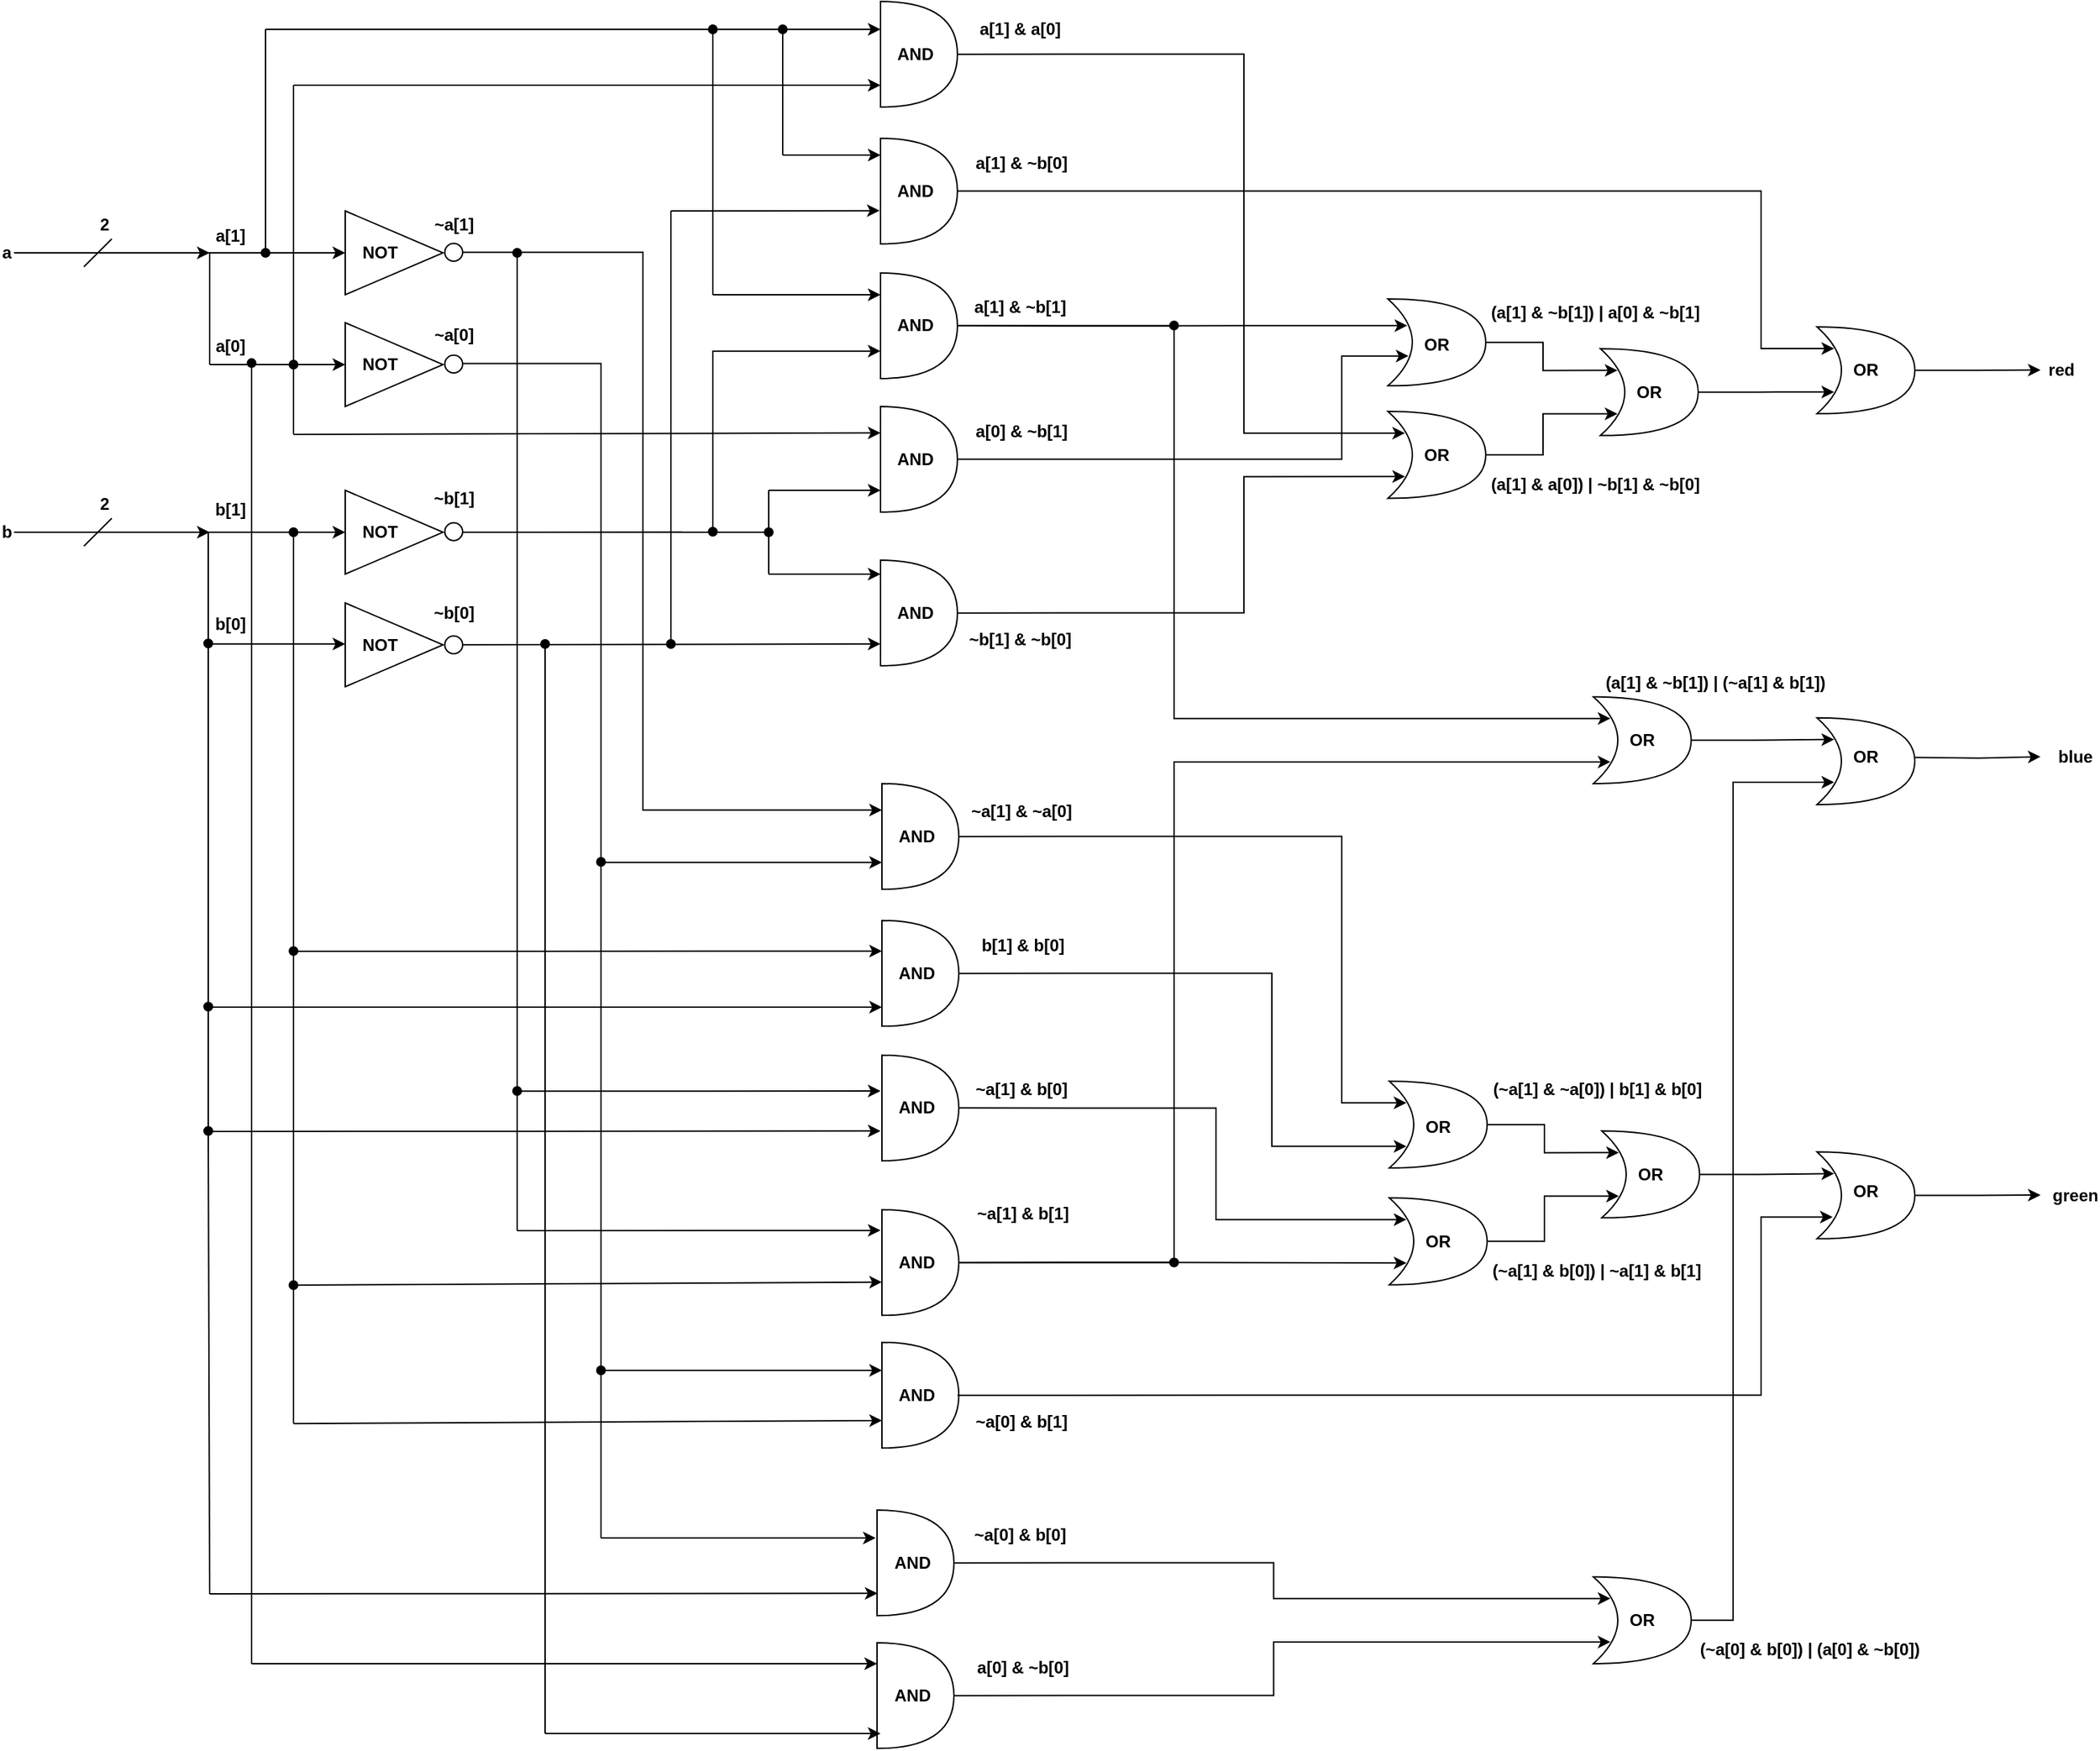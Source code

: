 <mxfile version="26.0.9">
  <diagram id="7kYA1P_cA_H83jZf2Vmk" name="Page-1">
    <mxGraphModel dx="2625" dy="1553" grid="1" gridSize="10" guides="1" tooltips="1" connect="1" arrows="1" fold="1" page="1" pageScale="1" pageWidth="1600" pageHeight="1300" math="0" shadow="0">
      <root>
        <mxCell id="0" />
        <mxCell id="1" parent="0" />
        <mxCell id="swAFyOteLmv79kuXvs0G-2" value="" style="endArrow=classic;html=1;rounded=0;" edge="1" parent="1">
          <mxGeometry width="50" height="50" relative="1" as="geometry">
            <mxPoint x="20" y="200" as="sourcePoint" />
            <mxPoint x="160" y="200" as="targetPoint" />
          </mxGeometry>
        </mxCell>
        <mxCell id="swAFyOteLmv79kuXvs0G-3" value="" style="endArrow=none;html=1;rounded=0;" edge="1" parent="1">
          <mxGeometry width="50" height="50" relative="1" as="geometry">
            <mxPoint x="70" y="210" as="sourcePoint" />
            <mxPoint x="90" y="190" as="targetPoint" />
          </mxGeometry>
        </mxCell>
        <mxCell id="swAFyOteLmv79kuXvs0G-4" value="" style="endArrow=classic;html=1;rounded=0;" edge="1" parent="1">
          <mxGeometry width="50" height="50" relative="1" as="geometry">
            <mxPoint x="20" y="400" as="sourcePoint" />
            <mxPoint x="160" y="400" as="targetPoint" />
          </mxGeometry>
        </mxCell>
        <mxCell id="swAFyOteLmv79kuXvs0G-5" value="" style="endArrow=none;html=1;rounded=0;" edge="1" parent="1">
          <mxGeometry width="50" height="50" relative="1" as="geometry">
            <mxPoint x="70" y="410" as="sourcePoint" />
            <mxPoint x="90" y="390" as="targetPoint" />
          </mxGeometry>
        </mxCell>
        <mxCell id="swAFyOteLmv79kuXvs0G-8" value="a" style="text;strokeColor=none;align=center;fillColor=none;html=1;verticalAlign=middle;whiteSpace=wrap;rounded=0;fontStyle=1" vertex="1" parent="1">
          <mxGeometry x="10" y="190" width="10" height="20" as="geometry" />
        </mxCell>
        <mxCell id="swAFyOteLmv79kuXvs0G-11" value="b" style="text;strokeColor=none;align=center;fillColor=none;html=1;verticalAlign=middle;whiteSpace=wrap;rounded=0;fontStyle=1" vertex="1" parent="1">
          <mxGeometry x="10" y="390" width="10" height="20" as="geometry" />
        </mxCell>
        <mxCell id="swAFyOteLmv79kuXvs0G-12" value="2" style="text;strokeColor=none;align=center;fillColor=none;html=1;verticalAlign=middle;whiteSpace=wrap;rounded=0;fontStyle=1" vertex="1" parent="1">
          <mxGeometry x="80" y="170" width="10" height="20" as="geometry" />
        </mxCell>
        <mxCell id="swAFyOteLmv79kuXvs0G-13" value="2" style="text;strokeColor=none;align=center;fillColor=none;html=1;verticalAlign=middle;whiteSpace=wrap;rounded=0;fontStyle=1" vertex="1" parent="1">
          <mxGeometry x="80" y="370" width="10" height="20" as="geometry" />
        </mxCell>
        <mxCell id="swAFyOteLmv79kuXvs0G-14" value="" style="endArrow=classic;html=1;rounded=0;entryX=0;entryY=0.5;entryDx=0;entryDy=0;" edge="1" parent="1" target="swAFyOteLmv79kuXvs0G-18">
          <mxGeometry width="50" height="50" relative="1" as="geometry">
            <mxPoint x="150" y="200" as="sourcePoint" />
            <mxPoint x="220" y="199.62" as="targetPoint" />
            <Array as="points">
              <mxPoint x="160" y="200" />
            </Array>
          </mxGeometry>
        </mxCell>
        <mxCell id="swAFyOteLmv79kuXvs0G-16" value="" style="endArrow=classic;html=1;rounded=0;entryX=0;entryY=0.5;entryDx=0;entryDy=0;" edge="1" parent="1" target="swAFyOteLmv79kuXvs0G-41">
          <mxGeometry width="50" height="50" relative="1" as="geometry">
            <mxPoint x="160" y="280" as="sourcePoint" />
            <mxPoint x="330" y="280" as="targetPoint" />
          </mxGeometry>
        </mxCell>
        <mxCell id="swAFyOteLmv79kuXvs0G-17" value="" style="endArrow=none;html=1;rounded=0;" edge="1" parent="1">
          <mxGeometry width="50" height="50" relative="1" as="geometry">
            <mxPoint x="160" y="280" as="sourcePoint" />
            <mxPoint x="160" y="200" as="targetPoint" />
          </mxGeometry>
        </mxCell>
        <mxCell id="swAFyOteLmv79kuXvs0G-18" value="" style="triangle;whiteSpace=wrap;html=1;" vertex="1" parent="1">
          <mxGeometry x="257" y="170" width="70" height="60" as="geometry" />
        </mxCell>
        <mxCell id="swAFyOteLmv79kuXvs0G-19" value="" style="ellipse;whiteSpace=wrap;html=1;aspect=fixed;" vertex="1" parent="1">
          <mxGeometry x="328.245" y="193.26" width="12.75" height="12.75" as="geometry" />
        </mxCell>
        <mxCell id="swAFyOteLmv79kuXvs0G-22" value="" style="endArrow=classic;html=1;rounded=0;entryX=0;entryY=0.5;entryDx=0;entryDy=0;" edge="1" parent="1" target="swAFyOteLmv79kuXvs0G-43">
          <mxGeometry width="50" height="50" relative="1" as="geometry">
            <mxPoint x="150" y="400" as="sourcePoint" />
            <mxPoint x="329.995" y="400" as="targetPoint" />
          </mxGeometry>
        </mxCell>
        <mxCell id="swAFyOteLmv79kuXvs0G-23" value="" style="endArrow=classic;html=1;rounded=0;entryX=0;entryY=0.5;entryDx=0;entryDy=0;" edge="1" parent="1" target="swAFyOteLmv79kuXvs0G-45">
          <mxGeometry width="50" height="50" relative="1" as="geometry">
            <mxPoint x="160" y="479.94" as="sourcePoint" />
            <mxPoint x="257" y="481.31" as="targetPoint" />
            <Array as="points">
              <mxPoint x="257" y="480" />
            </Array>
          </mxGeometry>
        </mxCell>
        <mxCell id="swAFyOteLmv79kuXvs0G-24" value="" style="endArrow=none;html=1;rounded=0;" edge="1" parent="1">
          <mxGeometry width="50" height="50" relative="1" as="geometry">
            <mxPoint x="159" y="480" as="sourcePoint" />
            <mxPoint x="159" y="400" as="targetPoint" />
          </mxGeometry>
        </mxCell>
        <mxCell id="swAFyOteLmv79kuXvs0G-30" value="a[1]" style="text;strokeColor=none;align=center;fillColor=none;html=1;verticalAlign=middle;whiteSpace=wrap;rounded=0;fontStyle=1" vertex="1" parent="1">
          <mxGeometry x="170" y="178" width="10" height="20" as="geometry" />
        </mxCell>
        <mxCell id="swAFyOteLmv79kuXvs0G-31" value="a[0]" style="text;strokeColor=none;align=center;fillColor=none;html=1;verticalAlign=middle;whiteSpace=wrap;rounded=0;fontStyle=1" vertex="1" parent="1">
          <mxGeometry x="170" y="256.63" width="10" height="20" as="geometry" />
        </mxCell>
        <mxCell id="swAFyOteLmv79kuXvs0G-33" value="b[1]" style="text;strokeColor=none;align=center;fillColor=none;html=1;verticalAlign=middle;whiteSpace=wrap;rounded=0;fontStyle=1" vertex="1" parent="1">
          <mxGeometry x="170" y="373.63" width="10" height="20" as="geometry" />
        </mxCell>
        <mxCell id="swAFyOteLmv79kuXvs0G-34" value="b[0]" style="text;strokeColor=none;align=center;fillColor=none;html=1;verticalAlign=middle;whiteSpace=wrap;rounded=0;fontStyle=1" vertex="1" parent="1">
          <mxGeometry x="170" y="455.63" width="10" height="20" as="geometry" />
        </mxCell>
        <mxCell id="swAFyOteLmv79kuXvs0G-35" value="NOT" style="text;strokeColor=none;align=center;fillColor=none;html=1;verticalAlign=middle;whiteSpace=wrap;rounded=0;fontStyle=1" vertex="1" parent="1">
          <mxGeometry x="277" y="190" width="10" height="20" as="geometry" />
        </mxCell>
        <mxCell id="swAFyOteLmv79kuXvs0G-41" value="" style="triangle;whiteSpace=wrap;html=1;" vertex="1" parent="1">
          <mxGeometry x="257" y="250" width="70" height="60" as="geometry" />
        </mxCell>
        <mxCell id="swAFyOteLmv79kuXvs0G-42" value="NOT" style="text;strokeColor=none;align=center;fillColor=none;html=1;verticalAlign=middle;whiteSpace=wrap;rounded=0;fontStyle=1" vertex="1" parent="1">
          <mxGeometry x="277" y="270" width="10" height="20" as="geometry" />
        </mxCell>
        <mxCell id="swAFyOteLmv79kuXvs0G-43" value="" style="triangle;whiteSpace=wrap;html=1;" vertex="1" parent="1">
          <mxGeometry x="257" y="370" width="70" height="60" as="geometry" />
        </mxCell>
        <mxCell id="swAFyOteLmv79kuXvs0G-44" value="NOT" style="text;strokeColor=none;align=center;fillColor=none;html=1;verticalAlign=middle;whiteSpace=wrap;rounded=0;fontStyle=1" vertex="1" parent="1">
          <mxGeometry x="277" y="390" width="10" height="20" as="geometry" />
        </mxCell>
        <mxCell id="swAFyOteLmv79kuXvs0G-45" value="" style="triangle;whiteSpace=wrap;html=1;" vertex="1" parent="1">
          <mxGeometry x="257" y="450.63" width="70" height="60" as="geometry" />
        </mxCell>
        <mxCell id="swAFyOteLmv79kuXvs0G-46" value="NOT" style="text;strokeColor=none;align=center;fillColor=none;html=1;verticalAlign=middle;whiteSpace=wrap;rounded=0;fontStyle=1" vertex="1" parent="1">
          <mxGeometry x="277" y="470.63" width="10" height="20" as="geometry" />
        </mxCell>
        <mxCell id="swAFyOteLmv79kuXvs0G-50" value="" style="ellipse;whiteSpace=wrap;html=1;aspect=fixed;" vertex="1" parent="1">
          <mxGeometry x="328.245" y="273.26" width="12.75" height="12.75" as="geometry" />
        </mxCell>
        <mxCell id="swAFyOteLmv79kuXvs0G-52" value="" style="ellipse;whiteSpace=wrap;html=1;aspect=fixed;" vertex="1" parent="1">
          <mxGeometry x="328.245" y="393.26" width="12.75" height="12.75" as="geometry" />
        </mxCell>
        <mxCell id="swAFyOteLmv79kuXvs0G-53" value="" style="ellipse;whiteSpace=wrap;html=1;aspect=fixed;" vertex="1" parent="1">
          <mxGeometry x="328.245" y="474.26" width="12.75" height="12.75" as="geometry" />
        </mxCell>
        <mxCell id="swAFyOteLmv79kuXvs0G-67" value="~a[0]" style="text;strokeColor=none;align=center;fillColor=none;html=1;verticalAlign=middle;whiteSpace=wrap;rounded=0;fontStyle=1" vertex="1" parent="1">
          <mxGeometry x="304.62" y="248.63" width="60" height="20" as="geometry" />
        </mxCell>
        <mxCell id="swAFyOteLmv79kuXvs0G-61" value="~a[1]" style="text;strokeColor=none;align=center;fillColor=none;html=1;verticalAlign=middle;whiteSpace=wrap;rounded=0;fontStyle=1" vertex="1" parent="1">
          <mxGeometry x="304.62" y="170" width="60" height="20" as="geometry" />
        </mxCell>
        <mxCell id="swAFyOteLmv79kuXvs0G-69" value="~b[1]" style="text;strokeColor=none;align=center;fillColor=none;html=1;verticalAlign=middle;whiteSpace=wrap;rounded=0;fontStyle=1" vertex="1" parent="1">
          <mxGeometry x="304.62" y="365.63" width="60" height="20" as="geometry" />
        </mxCell>
        <mxCell id="swAFyOteLmv79kuXvs0G-70" value="~b[0]" style="text;strokeColor=none;align=center;fillColor=none;html=1;verticalAlign=middle;whiteSpace=wrap;rounded=0;fontStyle=1" vertex="1" parent="1">
          <mxGeometry x="304.62" y="447.63" width="60" height="20" as="geometry" />
        </mxCell>
        <mxCell id="swAFyOteLmv79kuXvs0G-72" value="" style="endArrow=none;html=1;rounded=0;labelBorderColor=none;curved=0;startArrow=oval;startFill=1;" edge="1" parent="1">
          <mxGeometry width="50" height="50" relative="1" as="geometry">
            <mxPoint x="200" y="200" as="sourcePoint" />
            <mxPoint x="200" y="40" as="targetPoint" />
          </mxGeometry>
        </mxCell>
        <mxCell id="swAFyOteLmv79kuXvs0G-74" value="" style="endArrow=none;html=1;rounded=0;startArrow=oval;startFill=1;" edge="1" parent="1">
          <mxGeometry width="50" height="50" relative="1" as="geometry">
            <mxPoint x="220" y="280" as="sourcePoint" />
            <mxPoint x="220" y="80" as="targetPoint" />
          </mxGeometry>
        </mxCell>
        <mxCell id="swAFyOteLmv79kuXvs0G-75" value="" style="endArrow=classic;html=1;rounded=0;" edge="1" parent="1">
          <mxGeometry width="50" height="50" relative="1" as="geometry">
            <mxPoint x="200" y="40" as="sourcePoint" />
            <mxPoint x="640" y="40" as="targetPoint" />
          </mxGeometry>
        </mxCell>
        <mxCell id="swAFyOteLmv79kuXvs0G-76" value="" style="endArrow=classic;html=1;rounded=0;" edge="1" parent="1">
          <mxGeometry width="50" height="50" relative="1" as="geometry">
            <mxPoint x="220" y="80" as="sourcePoint" />
            <mxPoint x="640" y="80" as="targetPoint" />
          </mxGeometry>
        </mxCell>
        <mxCell id="swAFyOteLmv79kuXvs0G-81" value="" style="shape=or;whiteSpace=wrap;html=1;" vertex="1" parent="1">
          <mxGeometry x="640" y="420" width="55" height="75.63" as="geometry" />
        </mxCell>
        <mxCell id="swAFyOteLmv79kuXvs0G-82" value="AND" style="text;strokeColor=none;align=center;fillColor=none;html=1;verticalAlign=middle;whiteSpace=wrap;rounded=0;fontStyle=1" vertex="1" parent="1">
          <mxGeometry x="660" y="447.82" width="10" height="20" as="geometry" />
        </mxCell>
        <mxCell id="swAFyOteLmv79kuXvs0G-93" value="" style="shape=or;whiteSpace=wrap;html=1;" vertex="1" parent="1">
          <mxGeometry x="640" y="20" width="55" height="75.63" as="geometry" />
        </mxCell>
        <mxCell id="swAFyOteLmv79kuXvs0G-94" value="AND" style="text;strokeColor=none;align=center;fillColor=none;html=1;verticalAlign=middle;whiteSpace=wrap;rounded=0;fontStyle=1" vertex="1" parent="1">
          <mxGeometry x="660" y="47.82" width="10" height="20" as="geometry" />
        </mxCell>
        <mxCell id="swAFyOteLmv79kuXvs0G-109" value="" style="shape=or;whiteSpace=wrap;html=1;" vertex="1" parent="1">
          <mxGeometry x="640" y="118" width="55" height="75.63" as="geometry" />
        </mxCell>
        <mxCell id="swAFyOteLmv79kuXvs0G-110" value="AND" style="text;strokeColor=none;align=center;fillColor=none;html=1;verticalAlign=middle;whiteSpace=wrap;rounded=0;fontStyle=1" vertex="1" parent="1">
          <mxGeometry x="660" y="145.82" width="10" height="20" as="geometry" />
        </mxCell>
        <mxCell id="swAFyOteLmv79kuXvs0G-111" value="" style="shape=or;whiteSpace=wrap;html=1;" vertex="1" parent="1">
          <mxGeometry x="640" y="214.37" width="55" height="75.63" as="geometry" />
        </mxCell>
        <mxCell id="swAFyOteLmv79kuXvs0G-112" value="AND" style="text;strokeColor=none;align=center;fillColor=none;html=1;verticalAlign=middle;whiteSpace=wrap;rounded=0;fontStyle=1" vertex="1" parent="1">
          <mxGeometry x="660" y="242.19" width="10" height="20" as="geometry" />
        </mxCell>
        <mxCell id="swAFyOteLmv79kuXvs0G-113" value="" style="shape=or;whiteSpace=wrap;html=1;" vertex="1" parent="1">
          <mxGeometry x="640" y="310" width="55" height="75.63" as="geometry" />
        </mxCell>
        <mxCell id="swAFyOteLmv79kuXvs0G-114" value="AND" style="text;strokeColor=none;align=center;fillColor=none;html=1;verticalAlign=middle;whiteSpace=wrap;rounded=0;fontStyle=1" vertex="1" parent="1">
          <mxGeometry x="660" y="337.82" width="10" height="20" as="geometry" />
        </mxCell>
        <mxCell id="swAFyOteLmv79kuXvs0G-127" value="" style="endArrow=classic;html=1;rounded=0;entryX=0;entryY=0.25;entryDx=0;entryDy=0;entryPerimeter=0;" edge="1" parent="1" target="swAFyOteLmv79kuXvs0G-113">
          <mxGeometry width="50" height="50" relative="1" as="geometry">
            <mxPoint x="220" y="330" as="sourcePoint" />
            <mxPoint x="310" y="330" as="targetPoint" />
          </mxGeometry>
        </mxCell>
        <mxCell id="swAFyOteLmv79kuXvs0G-128" value="" style="endArrow=none;html=1;rounded=0;" edge="1" parent="1">
          <mxGeometry width="50" height="50" relative="1" as="geometry">
            <mxPoint x="220" y="329.81" as="sourcePoint" />
            <mxPoint x="220" y="279.81" as="targetPoint" />
          </mxGeometry>
        </mxCell>
        <mxCell id="swAFyOteLmv79kuXvs0G-130" value="" style="endArrow=none;html=1;rounded=0;startArrow=oval;startFill=1;" edge="1" parent="1">
          <mxGeometry width="50" height="50" relative="1" as="geometry">
            <mxPoint x="520" y="40" as="sourcePoint" />
            <mxPoint x="520" y="230" as="targetPoint" />
          </mxGeometry>
        </mxCell>
        <mxCell id="swAFyOteLmv79kuXvs0G-133" value="" style="endArrow=classic;html=1;rounded=0;" edge="1" parent="1">
          <mxGeometry width="50" height="50" relative="1" as="geometry">
            <mxPoint x="520" y="230" as="sourcePoint" />
            <mxPoint x="640" y="230" as="targetPoint" />
          </mxGeometry>
        </mxCell>
        <mxCell id="swAFyOteLmv79kuXvs0G-135" value="" style="endArrow=classic;html=1;rounded=0;entryX=0;entryY=0.793;entryDx=0;entryDy=0;entryPerimeter=0;exitX=1;exitY=0.5;exitDx=0;exitDy=0;" edge="1" parent="1" source="swAFyOteLmv79kuXvs0G-53" target="swAFyOteLmv79kuXvs0G-81">
          <mxGeometry width="50" height="50" relative="1" as="geometry">
            <mxPoint x="412.75" y="480.33" as="sourcePoint" />
            <mxPoint x="630" y="480" as="targetPoint" />
          </mxGeometry>
        </mxCell>
        <mxCell id="swAFyOteLmv79kuXvs0G-136" value="" style="endArrow=none;html=1;rounded=0;" edge="1" parent="1">
          <mxGeometry width="50" height="50" relative="1" as="geometry">
            <mxPoint x="497.75" y="399.85" as="sourcePoint" />
            <mxPoint x="561" y="400" as="targetPoint" />
            <Array as="points">
              <mxPoint x="341" y="400" />
            </Array>
          </mxGeometry>
        </mxCell>
        <mxCell id="swAFyOteLmv79kuXvs0G-137" value="" style="endArrow=classic;html=1;rounded=0;" edge="1" parent="1">
          <mxGeometry width="50" height="50" relative="1" as="geometry">
            <mxPoint x="560" y="370" as="sourcePoint" />
            <mxPoint x="640" y="370" as="targetPoint" />
          </mxGeometry>
        </mxCell>
        <mxCell id="swAFyOteLmv79kuXvs0G-138" value="" style="endArrow=classic;html=1;rounded=0;" edge="1" parent="1">
          <mxGeometry width="50" height="50" relative="1" as="geometry">
            <mxPoint x="560" y="430" as="sourcePoint" />
            <mxPoint x="640" y="430" as="targetPoint" />
          </mxGeometry>
        </mxCell>
        <mxCell id="swAFyOteLmv79kuXvs0G-139" value="" style="endArrow=none;html=1;rounded=0;" edge="1" parent="1">
          <mxGeometry width="50" height="50" relative="1" as="geometry">
            <mxPoint x="560" y="400" as="sourcePoint" />
            <mxPoint x="560" y="370" as="targetPoint" />
          </mxGeometry>
        </mxCell>
        <mxCell id="swAFyOteLmv79kuXvs0G-141" value="" style="endArrow=none;html=1;rounded=0;startArrow=oval;startFill=1;" edge="1" parent="1">
          <mxGeometry width="50" height="50" relative="1" as="geometry">
            <mxPoint x="560" y="400" as="sourcePoint" />
            <mxPoint x="560" y="430" as="targetPoint" />
          </mxGeometry>
        </mxCell>
        <mxCell id="swAFyOteLmv79kuXvs0G-143" value="" style="endArrow=classic;html=1;rounded=0;" edge="1" parent="1">
          <mxGeometry width="50" height="50" relative="1" as="geometry">
            <mxPoint x="520" y="270.35" as="sourcePoint" />
            <mxPoint x="640" y="270.35" as="targetPoint" />
          </mxGeometry>
        </mxCell>
        <mxCell id="swAFyOteLmv79kuXvs0G-147" value="" style="endArrow=none;html=1;rounded=0;startArrow=oval;startFill=1;" edge="1" parent="1">
          <mxGeometry width="50" height="50" relative="1" as="geometry">
            <mxPoint x="520" y="399.63" as="sourcePoint" />
            <mxPoint x="520" y="270" as="targetPoint" />
          </mxGeometry>
        </mxCell>
        <mxCell id="swAFyOteLmv79kuXvs0G-149" value="" style="endArrow=none;html=1;rounded=0;startArrow=oval;startFill=1;" edge="1" parent="1">
          <mxGeometry width="50" height="50" relative="1" as="geometry">
            <mxPoint x="570" y="40" as="sourcePoint" />
            <mxPoint x="570" y="130" as="targetPoint" />
          </mxGeometry>
        </mxCell>
        <mxCell id="swAFyOteLmv79kuXvs0G-150" value="" style="endArrow=classic;html=1;rounded=0;" edge="1" parent="1">
          <mxGeometry width="50" height="50" relative="1" as="geometry">
            <mxPoint x="570" y="130" as="sourcePoint" />
            <mxPoint x="640" y="130" as="targetPoint" />
          </mxGeometry>
        </mxCell>
        <mxCell id="swAFyOteLmv79kuXvs0G-151" value="" style="endArrow=none;html=1;rounded=0;startArrow=oval;startFill=1;" edge="1" parent="1">
          <mxGeometry width="50" height="50" relative="1" as="geometry">
            <mxPoint x="490" y="480" as="sourcePoint" />
            <mxPoint x="490" y="170" as="targetPoint" />
          </mxGeometry>
        </mxCell>
        <mxCell id="swAFyOteLmv79kuXvs0G-152" value="" style="endArrow=classic;html=1;rounded=0;entryX=-0.012;entryY=0.685;entryDx=0;entryDy=0;entryPerimeter=0;" edge="1" parent="1" target="swAFyOteLmv79kuXvs0G-109">
          <mxGeometry width="50" height="50" relative="1" as="geometry">
            <mxPoint x="490" y="170" as="sourcePoint" />
            <mxPoint x="630" y="170" as="targetPoint" />
          </mxGeometry>
        </mxCell>
        <mxCell id="swAFyOteLmv79kuXvs0G-157" value="" style="shape=xor;whiteSpace=wrap;html=1;" vertex="1" parent="1">
          <mxGeometry x="1155" y="268.63" width="70" height="62.18" as="geometry" />
        </mxCell>
        <mxCell id="swAFyOteLmv79kuXvs0G-198" style="edgeStyle=orthogonalEdgeStyle;rounded=0;orthogonalLoop=1;jettySize=auto;html=1;exitX=1;exitY=0.5;exitDx=0;exitDy=0;exitPerimeter=0;" edge="1" parent="1" source="swAFyOteLmv79kuXvs0G-158">
          <mxGeometry relative="1" as="geometry">
            <mxPoint x="1470" y="283.895" as="targetPoint" />
          </mxGeometry>
        </mxCell>
        <mxCell id="swAFyOteLmv79kuXvs0G-158" value="" style="shape=xor;whiteSpace=wrap;html=1;" vertex="1" parent="1">
          <mxGeometry x="1310" y="253" width="70" height="62.18" as="geometry" />
        </mxCell>
        <mxCell id="swAFyOteLmv79kuXvs0G-159" value="" style="shape=xor;whiteSpace=wrap;html=1;" vertex="1" parent="1">
          <mxGeometry x="1003" y="233.0" width="70" height="62.18" as="geometry" />
        </mxCell>
        <mxCell id="swAFyOteLmv79kuXvs0G-160" value="" style="shape=xor;whiteSpace=wrap;html=1;" vertex="1" parent="1">
          <mxGeometry x="1003" y="313.54" width="70" height="62.18" as="geometry" />
        </mxCell>
        <mxCell id="swAFyOteLmv79kuXvs0G-165" value="OR" style="text;strokeColor=none;align=center;fillColor=none;html=1;verticalAlign=middle;whiteSpace=wrap;rounded=0;fontStyle=1" vertex="1" parent="1">
          <mxGeometry x="1033" y="334.63" width="10" height="20" as="geometry" />
        </mxCell>
        <mxCell id="swAFyOteLmv79kuXvs0G-168" value="OR" style="text;strokeColor=none;align=center;fillColor=none;html=1;verticalAlign=middle;whiteSpace=wrap;rounded=0;fontStyle=1" vertex="1" parent="1">
          <mxGeometry x="1033" y="256.26" width="10" height="20" as="geometry" />
        </mxCell>
        <mxCell id="swAFyOteLmv79kuXvs0G-169" value="OR" style="text;strokeColor=none;align=center;fillColor=none;html=1;verticalAlign=middle;whiteSpace=wrap;rounded=0;fontStyle=1" vertex="1" parent="1">
          <mxGeometry x="1340" y="274.09" width="10" height="20" as="geometry" />
        </mxCell>
        <mxCell id="swAFyOteLmv79kuXvs0G-170" value="OR" style="text;strokeColor=none;align=center;fillColor=none;html=1;verticalAlign=middle;whiteSpace=wrap;rounded=0;fontStyle=1" vertex="1" parent="1">
          <mxGeometry x="1185" y="289.73" width="10" height="20" as="geometry" />
        </mxCell>
        <mxCell id="swAFyOteLmv79kuXvs0G-173" style="edgeStyle=orthogonalEdgeStyle;rounded=0;orthogonalLoop=1;jettySize=auto;html=1;exitX=1;exitY=0.5;exitDx=0;exitDy=0;exitPerimeter=0;entryX=0.175;entryY=0.25;entryDx=0;entryDy=0;entryPerimeter=0;" edge="1" parent="1" source="swAFyOteLmv79kuXvs0G-93" target="swAFyOteLmv79kuXvs0G-160">
          <mxGeometry relative="1" as="geometry">
            <Array as="points">
              <mxPoint x="900" y="58" />
              <mxPoint x="900" y="329" />
            </Array>
          </mxGeometry>
        </mxCell>
        <mxCell id="swAFyOteLmv79kuXvs0G-174" style="edgeStyle=orthogonalEdgeStyle;rounded=0;orthogonalLoop=1;jettySize=auto;html=1;exitX=1;exitY=0.5;exitDx=0;exitDy=0;exitPerimeter=0;entryX=0.175;entryY=0.75;entryDx=0;entryDy=0;entryPerimeter=0;" edge="1" parent="1" source="swAFyOteLmv79kuXvs0G-81" target="swAFyOteLmv79kuXvs0G-160">
          <mxGeometry relative="1" as="geometry">
            <Array as="points">
              <mxPoint x="900" y="458" />
              <mxPoint x="900" y="360" />
            </Array>
          </mxGeometry>
        </mxCell>
        <mxCell id="swAFyOteLmv79kuXvs0G-175" value="a[1] &amp;amp; a[0]" style="text;strokeColor=none;align=center;fillColor=none;html=1;verticalAlign=middle;whiteSpace=wrap;rounded=0;fontStyle=1" vertex="1" parent="1">
          <mxGeometry x="700" y="30" width="80" height="20" as="geometry" />
        </mxCell>
        <mxCell id="swAFyOteLmv79kuXvs0G-176" value="~b[1] &amp;amp; ~b[0]" style="text;strokeColor=none;align=center;fillColor=none;html=1;verticalAlign=middle;whiteSpace=wrap;rounded=0;fontStyle=1" vertex="1" parent="1">
          <mxGeometry x="680" y="467.01" width="120" height="20" as="geometry" />
        </mxCell>
        <mxCell id="swAFyOteLmv79kuXvs0G-183" value="a[1] &amp;amp; ~b[1]" style="text;strokeColor=none;align=center;fillColor=none;html=1;verticalAlign=middle;whiteSpace=wrap;rounded=0;fontStyle=1" vertex="1" parent="1">
          <mxGeometry x="700" y="228.63" width="80" height="20" as="geometry" />
        </mxCell>
        <mxCell id="swAFyOteLmv79kuXvs0G-185" style="edgeStyle=orthogonalEdgeStyle;rounded=0;orthogonalLoop=1;jettySize=auto;html=1;exitX=1;exitY=0.5;exitDx=0;exitDy=0;exitPerimeter=0;entryX=0.198;entryY=0.307;entryDx=0;entryDy=0;entryPerimeter=0;" edge="1" parent="1" source="swAFyOteLmv79kuXvs0G-111" target="swAFyOteLmv79kuXvs0G-159">
          <mxGeometry relative="1" as="geometry" />
        </mxCell>
        <mxCell id="swAFyOteLmv79kuXvs0G-186" style="edgeStyle=orthogonalEdgeStyle;rounded=0;orthogonalLoop=1;jettySize=auto;html=1;entryX=0.211;entryY=0.657;entryDx=0;entryDy=0;entryPerimeter=0;" edge="1" parent="1" source="swAFyOteLmv79kuXvs0G-113" target="swAFyOteLmv79kuXvs0G-159">
          <mxGeometry relative="1" as="geometry">
            <Array as="points">
              <mxPoint x="970" y="348" />
              <mxPoint x="970" y="274" />
            </Array>
          </mxGeometry>
        </mxCell>
        <mxCell id="swAFyOteLmv79kuXvs0G-187" value="a[0] &amp;amp; ~b[1]" style="text;strokeColor=none;align=center;fillColor=none;html=1;verticalAlign=middle;whiteSpace=wrap;rounded=0;fontStyle=1" vertex="1" parent="1">
          <mxGeometry x="701" y="317.82" width="80" height="20" as="geometry" />
        </mxCell>
        <mxCell id="swAFyOteLmv79kuXvs0G-190" style="edgeStyle=orthogonalEdgeStyle;rounded=0;orthogonalLoop=1;jettySize=auto;html=1;exitX=1;exitY=0.5;exitDx=0;exitDy=0;exitPerimeter=0;entryX=0.175;entryY=0.25;entryDx=0;entryDy=0;entryPerimeter=0;" edge="1" parent="1" source="swAFyOteLmv79kuXvs0G-159" target="swAFyOteLmv79kuXvs0G-157">
          <mxGeometry relative="1" as="geometry" />
        </mxCell>
        <mxCell id="swAFyOteLmv79kuXvs0G-191" style="edgeStyle=orthogonalEdgeStyle;rounded=0;orthogonalLoop=1;jettySize=auto;html=1;exitX=1;exitY=0.5;exitDx=0;exitDy=0;exitPerimeter=0;entryX=0.175;entryY=0.75;entryDx=0;entryDy=0;entryPerimeter=0;" edge="1" parent="1" source="swAFyOteLmv79kuXvs0G-160" target="swAFyOteLmv79kuXvs0G-157">
          <mxGeometry relative="1" as="geometry" />
        </mxCell>
        <mxCell id="swAFyOteLmv79kuXvs0G-192" value="(a[1] &amp;amp; ~b[1]) | a[0] &amp;amp; ~b[1]" style="text;strokeColor=none;align=center;fillColor=none;html=1;verticalAlign=middle;whiteSpace=wrap;rounded=0;fontStyle=1" vertex="1" parent="1">
          <mxGeometry x="1073" y="233" width="157" height="20" as="geometry" />
        </mxCell>
        <mxCell id="swAFyOteLmv79kuXvs0G-193" value="(a[1] &amp;amp; a[0]) | ~b[1] &amp;amp; ~b[0]" style="text;strokeColor=none;align=center;fillColor=none;html=1;verticalAlign=middle;whiteSpace=wrap;rounded=0;fontStyle=1" vertex="1" parent="1">
          <mxGeometry x="1073" y="355.72" width="157" height="20" as="geometry" />
        </mxCell>
        <mxCell id="swAFyOteLmv79kuXvs0G-194" style="edgeStyle=orthogonalEdgeStyle;rounded=0;orthogonalLoop=1;jettySize=auto;html=1;exitX=1;exitY=0.5;exitDx=0;exitDy=0;exitPerimeter=0;entryX=0.175;entryY=0.75;entryDx=0;entryDy=0;entryPerimeter=0;" edge="1" parent="1" source="swAFyOteLmv79kuXvs0G-157" target="swAFyOteLmv79kuXvs0G-158">
          <mxGeometry relative="1" as="geometry" />
        </mxCell>
        <mxCell id="swAFyOteLmv79kuXvs0G-196" style="edgeStyle=orthogonalEdgeStyle;rounded=0;orthogonalLoop=1;jettySize=auto;html=1;entryX=0.175;entryY=0.25;entryDx=0;entryDy=0;entryPerimeter=0;" edge="1" parent="1" source="swAFyOteLmv79kuXvs0G-109" target="swAFyOteLmv79kuXvs0G-158">
          <mxGeometry relative="1" as="geometry">
            <Array as="points">
              <mxPoint x="1270" y="156" />
              <mxPoint x="1270" y="269" />
            </Array>
          </mxGeometry>
        </mxCell>
        <mxCell id="swAFyOteLmv79kuXvs0G-197" value="a[1] &amp;amp; ~b[0]" style="text;strokeColor=none;align=center;fillColor=none;html=1;verticalAlign=middle;whiteSpace=wrap;rounded=0;fontStyle=1" vertex="1" parent="1">
          <mxGeometry x="701" y="125.82" width="80" height="20" as="geometry" />
        </mxCell>
        <mxCell id="swAFyOteLmv79kuXvs0G-199" value="red" style="text;strokeColor=none;align=center;fillColor=none;html=1;verticalAlign=middle;whiteSpace=wrap;rounded=0;fontStyle=1" vertex="1" parent="1">
          <mxGeometry x="1480" y="274.09" width="10" height="20" as="geometry" />
        </mxCell>
        <mxCell id="swAFyOteLmv79kuXvs0G-200" value="" style="shape=or;whiteSpace=wrap;html=1;" vertex="1" parent="1">
          <mxGeometry x="641" y="980" width="55" height="75.63" as="geometry" />
        </mxCell>
        <mxCell id="swAFyOteLmv79kuXvs0G-201" value="AND" style="text;strokeColor=none;align=center;fillColor=none;html=1;verticalAlign=middle;whiteSpace=wrap;rounded=0;fontStyle=1" vertex="1" parent="1">
          <mxGeometry x="661" y="1007.82" width="10" height="20" as="geometry" />
        </mxCell>
        <mxCell id="swAFyOteLmv79kuXvs0G-202" value="" style="shape=or;whiteSpace=wrap;html=1;" vertex="1" parent="1">
          <mxGeometry x="641" y="580" width="55" height="75.63" as="geometry" />
        </mxCell>
        <mxCell id="swAFyOteLmv79kuXvs0G-203" value="AND" style="text;strokeColor=none;align=center;fillColor=none;html=1;verticalAlign=middle;whiteSpace=wrap;rounded=0;fontStyle=1" vertex="1" parent="1">
          <mxGeometry x="661" y="607.82" width="10" height="20" as="geometry" />
        </mxCell>
        <mxCell id="swAFyOteLmv79kuXvs0G-204" value="" style="shape=or;whiteSpace=wrap;html=1;" vertex="1" parent="1">
          <mxGeometry x="641" y="678" width="55" height="75.63" as="geometry" />
        </mxCell>
        <mxCell id="swAFyOteLmv79kuXvs0G-205" value="AND" style="text;strokeColor=none;align=center;fillColor=none;html=1;verticalAlign=middle;whiteSpace=wrap;rounded=0;fontStyle=1" vertex="1" parent="1">
          <mxGeometry x="661" y="705.82" width="10" height="20" as="geometry" />
        </mxCell>
        <mxCell id="swAFyOteLmv79kuXvs0G-206" value="" style="shape=or;whiteSpace=wrap;html=1;" vertex="1" parent="1">
          <mxGeometry x="641" y="774.37" width="55" height="75.63" as="geometry" />
        </mxCell>
        <mxCell id="swAFyOteLmv79kuXvs0G-207" value="AND" style="text;strokeColor=none;align=center;fillColor=none;html=1;verticalAlign=middle;whiteSpace=wrap;rounded=0;fontStyle=1" vertex="1" parent="1">
          <mxGeometry x="661" y="802.19" width="10" height="20" as="geometry" />
        </mxCell>
        <mxCell id="swAFyOteLmv79kuXvs0G-208" value="" style="shape=or;whiteSpace=wrap;html=1;" vertex="1" parent="1">
          <mxGeometry x="641" y="885" width="55" height="75.63" as="geometry" />
        </mxCell>
        <mxCell id="swAFyOteLmv79kuXvs0G-209" value="AND" style="text;strokeColor=none;align=center;fillColor=none;html=1;verticalAlign=middle;whiteSpace=wrap;rounded=0;fontStyle=1" vertex="1" parent="1">
          <mxGeometry x="661" y="912.82" width="10" height="20" as="geometry" />
        </mxCell>
        <mxCell id="swAFyOteLmv79kuXvs0G-220" value="" style="shape=xor;whiteSpace=wrap;html=1;" vertex="1" parent="1">
          <mxGeometry x="1156" y="828.63" width="70" height="62.18" as="geometry" />
        </mxCell>
        <mxCell id="swAFyOteLmv79kuXvs0G-221" style="edgeStyle=orthogonalEdgeStyle;rounded=0;orthogonalLoop=1;jettySize=auto;html=1;exitX=1;exitY=0.5;exitDx=0;exitDy=0;exitPerimeter=0;" edge="1" parent="1" source="swAFyOteLmv79kuXvs0G-222">
          <mxGeometry relative="1" as="geometry">
            <mxPoint x="1470" y="874.525" as="targetPoint" />
          </mxGeometry>
        </mxCell>
        <mxCell id="swAFyOteLmv79kuXvs0G-222" value="" style="shape=xor;whiteSpace=wrap;html=1;" vertex="1" parent="1">
          <mxGeometry x="1310" y="843.63" width="70" height="62.18" as="geometry" />
        </mxCell>
        <mxCell id="swAFyOteLmv79kuXvs0G-223" value="" style="shape=xor;whiteSpace=wrap;html=1;" vertex="1" parent="1">
          <mxGeometry x="1004" y="793" width="70" height="62.18" as="geometry" />
        </mxCell>
        <mxCell id="swAFyOteLmv79kuXvs0G-224" value="" style="shape=xor;whiteSpace=wrap;html=1;" vertex="1" parent="1">
          <mxGeometry x="1004" y="876.54" width="70" height="62.18" as="geometry" />
        </mxCell>
        <mxCell id="swAFyOteLmv79kuXvs0G-225" value="OR" style="text;strokeColor=none;align=center;fillColor=none;html=1;verticalAlign=middle;whiteSpace=wrap;rounded=0;fontStyle=1" vertex="1" parent="1">
          <mxGeometry x="1034" y="897.63" width="10" height="20" as="geometry" />
        </mxCell>
        <mxCell id="swAFyOteLmv79kuXvs0G-226" value="OR" style="text;strokeColor=none;align=center;fillColor=none;html=1;verticalAlign=middle;whiteSpace=wrap;rounded=0;fontStyle=1" vertex="1" parent="1">
          <mxGeometry x="1034" y="816.26" width="10" height="20" as="geometry" />
        </mxCell>
        <mxCell id="swAFyOteLmv79kuXvs0G-227" value="OR" style="text;strokeColor=none;align=center;fillColor=none;html=1;verticalAlign=middle;whiteSpace=wrap;rounded=0;fontStyle=1" vertex="1" parent="1">
          <mxGeometry x="1340" y="861.72" width="10" height="20" as="geometry" />
        </mxCell>
        <mxCell id="swAFyOteLmv79kuXvs0G-228" value="OR" style="text;strokeColor=none;align=center;fillColor=none;html=1;verticalAlign=middle;whiteSpace=wrap;rounded=0;fontStyle=1" vertex="1" parent="1">
          <mxGeometry x="1186" y="849.73" width="10" height="20" as="geometry" />
        </mxCell>
        <mxCell id="swAFyOteLmv79kuXvs0G-231" value="~a[1] &amp;amp; ~a[0]" style="text;strokeColor=none;align=center;fillColor=none;html=1;verticalAlign=middle;whiteSpace=wrap;rounded=0;fontStyle=1" vertex="1" parent="1">
          <mxGeometry x="701" y="590" width="80" height="20" as="geometry" />
        </mxCell>
        <mxCell id="swAFyOteLmv79kuXvs0G-232" value="~a[0] &amp;amp; b[1]" style="text;strokeColor=none;align=center;fillColor=none;html=1;verticalAlign=middle;whiteSpace=wrap;rounded=0;fontStyle=1" vertex="1" parent="1">
          <mxGeometry x="681" y="1027.01" width="120" height="20" as="geometry" />
        </mxCell>
        <mxCell id="swAFyOteLmv79kuXvs0G-233" value="~a[1] &amp;amp; b[0]" style="text;strokeColor=none;align=center;fillColor=none;html=1;verticalAlign=middle;whiteSpace=wrap;rounded=0;fontStyle=1" vertex="1" parent="1">
          <mxGeometry x="701" y="788.63" width="80" height="20" as="geometry" />
        </mxCell>
        <mxCell id="swAFyOteLmv79kuXvs0G-236" value="~a[1] &amp;amp; b[1]" style="text;strokeColor=none;align=center;fillColor=none;html=1;verticalAlign=middle;whiteSpace=wrap;rounded=0;fontStyle=1" vertex="1" parent="1">
          <mxGeometry x="702" y="877.82" width="80" height="20" as="geometry" />
        </mxCell>
        <mxCell id="swAFyOteLmv79kuXvs0G-237" style="edgeStyle=orthogonalEdgeStyle;rounded=0;orthogonalLoop=1;jettySize=auto;html=1;exitX=1;exitY=0.5;exitDx=0;exitDy=0;exitPerimeter=0;entryX=0.175;entryY=0.25;entryDx=0;entryDy=0;entryPerimeter=0;" edge="1" parent="1" source="swAFyOteLmv79kuXvs0G-223" target="swAFyOteLmv79kuXvs0G-220">
          <mxGeometry relative="1" as="geometry" />
        </mxCell>
        <mxCell id="swAFyOteLmv79kuXvs0G-238" style="edgeStyle=orthogonalEdgeStyle;rounded=0;orthogonalLoop=1;jettySize=auto;html=1;exitX=1;exitY=0.5;exitDx=0;exitDy=0;exitPerimeter=0;entryX=0.175;entryY=0.75;entryDx=0;entryDy=0;entryPerimeter=0;" edge="1" parent="1" source="swAFyOteLmv79kuXvs0G-224" target="swAFyOteLmv79kuXvs0G-220">
          <mxGeometry relative="1" as="geometry" />
        </mxCell>
        <mxCell id="swAFyOteLmv79kuXvs0G-239" value="(~a[1] &amp;amp; b[0]) | ~a[1] &amp;amp; b[1]" style="text;strokeColor=none;align=center;fillColor=none;html=1;verticalAlign=middle;whiteSpace=wrap;rounded=0;fontStyle=1" vertex="1" parent="1">
          <mxGeometry x="1074" y="918.72" width="157" height="20" as="geometry" />
        </mxCell>
        <mxCell id="swAFyOteLmv79kuXvs0G-240" value="(~a[1] &amp;amp; ~a[0]) | b[1] &amp;amp; b[0]" style="text;strokeColor=none;align=center;fillColor=none;html=1;verticalAlign=middle;whiteSpace=wrap;rounded=0;fontStyle=1" vertex="1" parent="1">
          <mxGeometry x="1050" y="788.63" width="206" height="20" as="geometry" />
        </mxCell>
        <mxCell id="swAFyOteLmv79kuXvs0G-243" value="b[1] &amp;amp; b[0]" style="text;strokeColor=none;align=center;fillColor=none;html=1;verticalAlign=middle;whiteSpace=wrap;rounded=0;fontStyle=1" vertex="1" parent="1">
          <mxGeometry x="702" y="685.82" width="80" height="20" as="geometry" />
        </mxCell>
        <mxCell id="swAFyOteLmv79kuXvs0G-245" style="edgeStyle=orthogonalEdgeStyle;rounded=0;orthogonalLoop=1;jettySize=auto;html=1;exitX=1;exitY=0.5;exitDx=0;exitDy=0;entryX=0;entryY=0.25;entryDx=0;entryDy=0;entryPerimeter=0;" edge="1" parent="1" source="swAFyOteLmv79kuXvs0G-19" target="swAFyOteLmv79kuXvs0G-202">
          <mxGeometry relative="1" as="geometry">
            <Array as="points">
              <mxPoint x="470" y="200" />
              <mxPoint x="470" y="599" />
            </Array>
          </mxGeometry>
        </mxCell>
        <mxCell id="swAFyOteLmv79kuXvs0G-246" style="edgeStyle=orthogonalEdgeStyle;rounded=0;orthogonalLoop=1;jettySize=auto;html=1;exitX=1;exitY=0.5;exitDx=0;exitDy=0;entryX=0;entryY=0.75;entryDx=0;entryDy=0;entryPerimeter=0;" edge="1" parent="1">
          <mxGeometry relative="1" as="geometry">
            <mxPoint x="340.995" y="279.295" as="sourcePoint" />
            <mxPoint x="641" y="636.382" as="targetPoint" />
            <Array as="points">
              <mxPoint x="440" y="279.66" />
              <mxPoint x="440" y="636.66" />
            </Array>
          </mxGeometry>
        </mxCell>
        <mxCell id="swAFyOteLmv79kuXvs0G-249" value="" style="endArrow=none;html=1;rounded=0;startArrow=oval;startFill=1;" edge="1" parent="1">
          <mxGeometry width="50" height="50" relative="1" as="geometry">
            <mxPoint x="220" y="400" as="sourcePoint" />
            <mxPoint x="220" y="700" as="targetPoint" />
          </mxGeometry>
        </mxCell>
        <mxCell id="swAFyOteLmv79kuXvs0G-251" value="" style="endArrow=classic;html=1;rounded=0;entryX=0;entryY=0.25;entryDx=0;entryDy=0;entryPerimeter=0;" edge="1" parent="1">
          <mxGeometry width="50" height="50" relative="1" as="geometry">
            <mxPoint x="220" y="700" as="sourcePoint" />
            <mxPoint x="641" y="699.908" as="targetPoint" />
          </mxGeometry>
        </mxCell>
        <mxCell id="swAFyOteLmv79kuXvs0G-252" value="" style="endArrow=none;html=1;rounded=0;startArrow=oval;startFill=1;" edge="1" parent="1">
          <mxGeometry width="50" height="50" relative="1" as="geometry">
            <mxPoint x="159" y="479.63" as="sourcePoint" />
            <mxPoint x="159" y="739.63" as="targetPoint" />
          </mxGeometry>
        </mxCell>
        <mxCell id="swAFyOteLmv79kuXvs0G-253" value="" style="endArrow=classic;html=1;rounded=0;entryX=0;entryY=0.25;entryDx=0;entryDy=0;entryPerimeter=0;" edge="1" parent="1">
          <mxGeometry width="50" height="50" relative="1" as="geometry">
            <mxPoint x="160" y="740" as="sourcePoint" />
            <mxPoint x="641" y="739.998" as="targetPoint" />
          </mxGeometry>
        </mxCell>
        <mxCell id="swAFyOteLmv79kuXvs0G-254" value="" style="endArrow=none;html=1;rounded=0;startArrow=oval;startFill=1;" edge="1" parent="1">
          <mxGeometry width="50" height="50" relative="1" as="geometry">
            <mxPoint x="380" y="200" as="sourcePoint" />
            <mxPoint x="380" y="800" as="targetPoint" />
          </mxGeometry>
        </mxCell>
        <mxCell id="swAFyOteLmv79kuXvs0G-255" value="" style="endArrow=none;html=1;rounded=0;startArrow=oval;startFill=1;" edge="1" parent="1">
          <mxGeometry width="50" height="50" relative="1" as="geometry">
            <mxPoint x="159" y="739.63" as="sourcePoint" />
            <mxPoint x="159" y="829.63" as="targetPoint" />
          </mxGeometry>
        </mxCell>
        <mxCell id="swAFyOteLmv79kuXvs0G-256" value="" style="endArrow=classic;html=1;rounded=0;entryX=0;entryY=0.25;entryDx=0;entryDy=0;entryPerimeter=0;" edge="1" parent="1">
          <mxGeometry width="50" height="50" relative="1" as="geometry">
            <mxPoint x="159" y="829" as="sourcePoint" />
            <mxPoint x="640" y="828.628" as="targetPoint" />
          </mxGeometry>
        </mxCell>
        <mxCell id="swAFyOteLmv79kuXvs0G-257" value="" style="endArrow=classic;html=1;rounded=0;" edge="1" parent="1">
          <mxGeometry width="50" height="50" relative="1" as="geometry">
            <mxPoint x="380" y="800.16" as="sourcePoint" />
            <mxPoint x="640" y="800" as="targetPoint" />
          </mxGeometry>
        </mxCell>
        <mxCell id="swAFyOteLmv79kuXvs0G-258" value="" style="endArrow=none;html=1;rounded=0;startArrow=oval;startFill=1;" edge="1" parent="1">
          <mxGeometry width="50" height="50" relative="1" as="geometry">
            <mxPoint x="220" y="699.82" as="sourcePoint" />
            <mxPoint x="220" y="940" as="targetPoint" />
          </mxGeometry>
        </mxCell>
        <mxCell id="swAFyOteLmv79kuXvs0G-259" value="" style="endArrow=none;html=1;rounded=0;startArrow=oval;startFill=1;" edge="1" parent="1">
          <mxGeometry width="50" height="50" relative="1" as="geometry">
            <mxPoint x="380" y="800" as="sourcePoint" />
            <mxPoint x="380" y="900" as="targetPoint" />
          </mxGeometry>
        </mxCell>
        <mxCell id="swAFyOteLmv79kuXvs0G-260" value="" style="endArrow=classic;html=1;rounded=0;" edge="1" parent="1">
          <mxGeometry width="50" height="50" relative="1" as="geometry">
            <mxPoint x="380" y="899.97" as="sourcePoint" />
            <mxPoint x="640" y="899.81" as="targetPoint" />
          </mxGeometry>
        </mxCell>
        <mxCell id="swAFyOteLmv79kuXvs0G-261" value="" style="endArrow=classic;html=1;rounded=0;" edge="1" parent="1">
          <mxGeometry width="50" height="50" relative="1" as="geometry">
            <mxPoint x="220" y="939" as="sourcePoint" />
            <mxPoint x="641" y="936.82" as="targetPoint" />
          </mxGeometry>
        </mxCell>
        <mxCell id="swAFyOteLmv79kuXvs0G-269" value="" style="endArrow=none;html=1;rounded=0;startArrow=oval;startFill=1;" edge="1" parent="1">
          <mxGeometry width="50" height="50" relative="1" as="geometry">
            <mxPoint x="440" y="636" as="sourcePoint" />
            <mxPoint x="440" y="1000" as="targetPoint" />
          </mxGeometry>
        </mxCell>
        <mxCell id="swAFyOteLmv79kuXvs0G-270" value="" style="endArrow=none;html=1;rounded=0;startArrow=oval;startFill=1;" edge="1" parent="1">
          <mxGeometry width="50" height="50" relative="1" as="geometry">
            <mxPoint x="220" y="939" as="sourcePoint" />
            <mxPoint x="220" y="1038" as="targetPoint" />
          </mxGeometry>
        </mxCell>
        <mxCell id="swAFyOteLmv79kuXvs0G-271" value="" style="endArrow=classic;html=1;rounded=0;" edge="1" parent="1">
          <mxGeometry width="50" height="50" relative="1" as="geometry">
            <mxPoint x="220" y="1038.1" as="sourcePoint" />
            <mxPoint x="641" y="1035.92" as="targetPoint" />
          </mxGeometry>
        </mxCell>
        <mxCell id="swAFyOteLmv79kuXvs0G-272" value="" style="endArrow=classic;html=1;rounded=0;" edge="1" parent="1">
          <mxGeometry width="50" height="50" relative="1" as="geometry">
            <mxPoint x="440" y="1000" as="sourcePoint" />
            <mxPoint x="641" y="1000" as="targetPoint" />
          </mxGeometry>
        </mxCell>
        <mxCell id="swAFyOteLmv79kuXvs0G-274" style="edgeStyle=orthogonalEdgeStyle;rounded=0;orthogonalLoop=1;jettySize=auto;html=1;exitX=1;exitY=0.5;exitDx=0;exitDy=0;exitPerimeter=0;entryX=0.175;entryY=0.25;entryDx=0;entryDy=0;entryPerimeter=0;" edge="1" parent="1" source="swAFyOteLmv79kuXvs0G-202" target="swAFyOteLmv79kuXvs0G-223">
          <mxGeometry relative="1" as="geometry">
            <Array as="points">
              <mxPoint x="970" y="618" />
              <mxPoint x="970" y="809" />
            </Array>
          </mxGeometry>
        </mxCell>
        <mxCell id="swAFyOteLmv79kuXvs0G-275" style="edgeStyle=orthogonalEdgeStyle;rounded=0;orthogonalLoop=1;jettySize=auto;html=1;exitX=1;exitY=0.5;exitDx=0;exitDy=0;exitPerimeter=0;entryX=0.175;entryY=0.75;entryDx=0;entryDy=0;entryPerimeter=0;" edge="1" parent="1" source="swAFyOteLmv79kuXvs0G-204" target="swAFyOteLmv79kuXvs0G-223">
          <mxGeometry relative="1" as="geometry">
            <Array as="points">
              <mxPoint x="920" y="716" />
              <mxPoint x="920" y="840" />
            </Array>
          </mxGeometry>
        </mxCell>
        <mxCell id="swAFyOteLmv79kuXvs0G-277" style="edgeStyle=orthogonalEdgeStyle;rounded=0;orthogonalLoop=1;jettySize=auto;html=1;exitX=1;exitY=0.5;exitDx=0;exitDy=0;exitPerimeter=0;entryX=0.175;entryY=0.75;entryDx=0;entryDy=0;entryPerimeter=0;" edge="1" parent="1" source="swAFyOteLmv79kuXvs0G-208" target="swAFyOteLmv79kuXvs0G-224">
          <mxGeometry relative="1" as="geometry" />
        </mxCell>
        <mxCell id="swAFyOteLmv79kuXvs0G-278" style="edgeStyle=orthogonalEdgeStyle;rounded=0;orthogonalLoop=1;jettySize=auto;html=1;exitX=1;exitY=0.5;exitDx=0;exitDy=0;exitPerimeter=0;entryX=0.175;entryY=0.25;entryDx=0;entryDy=0;entryPerimeter=0;" edge="1" parent="1" source="swAFyOteLmv79kuXvs0G-206" target="swAFyOteLmv79kuXvs0G-224">
          <mxGeometry relative="1" as="geometry">
            <Array as="points">
              <mxPoint x="880" y="812" />
              <mxPoint x="880" y="892" />
            </Array>
          </mxGeometry>
        </mxCell>
        <mxCell id="swAFyOteLmv79kuXvs0G-279" style="edgeStyle=orthogonalEdgeStyle;rounded=0;orthogonalLoop=1;jettySize=auto;html=1;exitX=1;exitY=0.5;exitDx=0;exitDy=0;exitPerimeter=0;entryX=0.175;entryY=0.25;entryDx=0;entryDy=0;entryPerimeter=0;" edge="1" parent="1" source="swAFyOteLmv79kuXvs0G-220" target="swAFyOteLmv79kuXvs0G-222">
          <mxGeometry relative="1" as="geometry" />
        </mxCell>
        <mxCell id="swAFyOteLmv79kuXvs0G-281" style="edgeStyle=orthogonalEdgeStyle;rounded=0;orthogonalLoop=1;jettySize=auto;html=1;exitX=1;exitY=0.5;exitDx=0;exitDy=0;exitPerimeter=0;entryX=0.175;entryY=0.75;entryDx=0;entryDy=0;entryPerimeter=0;" edge="1" parent="1">
          <mxGeometry relative="1" as="geometry">
            <mxPoint x="695" y="1017.815" as="sourcePoint" />
            <mxPoint x="1321.25" y="890.265" as="targetPoint" />
            <Array as="points">
              <mxPoint x="1270" y="1018" />
              <mxPoint x="1270" y="890" />
            </Array>
          </mxGeometry>
        </mxCell>
        <mxCell id="swAFyOteLmv79kuXvs0G-282" value="green" style="text;strokeColor=none;align=center;fillColor=none;html=1;verticalAlign=middle;whiteSpace=wrap;rounded=0;fontStyle=1" vertex="1" parent="1">
          <mxGeometry x="1490" y="864.72" width="10" height="20" as="geometry" />
        </mxCell>
        <mxCell id="swAFyOteLmv79kuXvs0G-284" value="" style="shape=xor;whiteSpace=wrap;html=1;" vertex="1" parent="1">
          <mxGeometry x="1150" y="517.82" width="70" height="62.18" as="geometry" />
        </mxCell>
        <mxCell id="swAFyOteLmv79kuXvs0G-285" value="OR" style="text;strokeColor=none;align=center;fillColor=none;html=1;verticalAlign=middle;whiteSpace=wrap;rounded=0;fontStyle=1" vertex="1" parent="1">
          <mxGeometry x="1180" y="538.92" width="10" height="20" as="geometry" />
        </mxCell>
        <mxCell id="swAFyOteLmv79kuXvs0G-286" style="edgeStyle=orthogonalEdgeStyle;rounded=0;orthogonalLoop=1;jettySize=auto;html=1;exitX=1;exitY=0.5;exitDx=0;exitDy=0;exitPerimeter=0;entryX=0.175;entryY=0.25;entryDx=0;entryDy=0;entryPerimeter=0;" edge="1" parent="1" source="swAFyOteLmv79kuXvs0G-111" target="swAFyOteLmv79kuXvs0G-284">
          <mxGeometry relative="1" as="geometry">
            <Array as="points">
              <mxPoint x="850" y="252" />
              <mxPoint x="850" y="533" />
            </Array>
          </mxGeometry>
        </mxCell>
        <mxCell id="swAFyOteLmv79kuXvs0G-287" value="" style="endArrow=none;html=1;rounded=0;startArrow=oval;startFill=1;" edge="1" parent="1">
          <mxGeometry width="50" height="50" relative="1" as="geometry">
            <mxPoint x="850" y="252" as="sourcePoint" />
            <mxPoint x="850" y="312" as="targetPoint" />
          </mxGeometry>
        </mxCell>
        <mxCell id="swAFyOteLmv79kuXvs0G-288" style="edgeStyle=orthogonalEdgeStyle;rounded=0;orthogonalLoop=1;jettySize=auto;html=1;exitX=1;exitY=0.5;exitDx=0;exitDy=0;exitPerimeter=0;entryX=0.175;entryY=0.75;entryDx=0;entryDy=0;entryPerimeter=0;" edge="1" parent="1" source="swAFyOteLmv79kuXvs0G-208" target="swAFyOteLmv79kuXvs0G-284">
          <mxGeometry relative="1" as="geometry">
            <Array as="points">
              <mxPoint x="850" y="923" />
              <mxPoint x="850" y="565" />
            </Array>
          </mxGeometry>
        </mxCell>
        <mxCell id="swAFyOteLmv79kuXvs0G-289" value="" style="endArrow=none;html=1;rounded=0;startArrow=oval;startFill=1;" edge="1" parent="1">
          <mxGeometry width="50" height="50" relative="1" as="geometry">
            <mxPoint x="850" y="922.72" as="sourcePoint" />
            <mxPoint x="850" y="862.72" as="targetPoint" />
          </mxGeometry>
        </mxCell>
        <mxCell id="swAFyOteLmv79kuXvs0G-290" value="" style="shape=xor;whiteSpace=wrap;html=1;" vertex="1" parent="1">
          <mxGeometry x="1310" y="532.82" width="70" height="62.18" as="geometry" />
        </mxCell>
        <mxCell id="swAFyOteLmv79kuXvs0G-291" value="OR" style="text;strokeColor=none;align=center;fillColor=none;html=1;verticalAlign=middle;whiteSpace=wrap;rounded=0;fontStyle=1" vertex="1" parent="1">
          <mxGeometry x="1340" y="550.91" width="10" height="20" as="geometry" />
        </mxCell>
        <mxCell id="swAFyOteLmv79kuXvs0G-292" style="edgeStyle=orthogonalEdgeStyle;rounded=0;orthogonalLoop=1;jettySize=auto;html=1;exitX=1;exitY=0.5;exitDx=0;exitDy=0;exitPerimeter=0;entryX=0.175;entryY=0.25;entryDx=0;entryDy=0;entryPerimeter=0;" edge="1" parent="1" source="swAFyOteLmv79kuXvs0G-284" target="swAFyOteLmv79kuXvs0G-290">
          <mxGeometry relative="1" as="geometry" />
        </mxCell>
        <mxCell id="swAFyOteLmv79kuXvs0G-293" value="(a[1] &amp;amp; ~b[1]) | (~a[1] &amp;amp; b[1])" style="text;strokeColor=none;align=center;fillColor=none;html=1;verticalAlign=middle;whiteSpace=wrap;rounded=0;fontStyle=1" vertex="1" parent="1">
          <mxGeometry x="1155" y="497.82" width="165" height="20" as="geometry" />
        </mxCell>
        <mxCell id="swAFyOteLmv79kuXvs0G-294" value="" style="shape=or;whiteSpace=wrap;html=1;" vertex="1" parent="1">
          <mxGeometry x="637.5" y="1195" width="55" height="75.63" as="geometry" />
        </mxCell>
        <mxCell id="swAFyOteLmv79kuXvs0G-295" value="AND" style="text;strokeColor=none;align=center;fillColor=none;html=1;verticalAlign=middle;whiteSpace=wrap;rounded=0;fontStyle=1" vertex="1" parent="1">
          <mxGeometry x="657.5" y="1222.82" width="10" height="20" as="geometry" />
        </mxCell>
        <mxCell id="swAFyOteLmv79kuXvs0G-296" value="" style="shape=or;whiteSpace=wrap;html=1;" vertex="1" parent="1">
          <mxGeometry x="637.5" y="1100" width="55" height="75.63" as="geometry" />
        </mxCell>
        <mxCell id="swAFyOteLmv79kuXvs0G-297" value="AND" style="text;strokeColor=none;align=center;fillColor=none;html=1;verticalAlign=middle;whiteSpace=wrap;rounded=0;fontStyle=1" vertex="1" parent="1">
          <mxGeometry x="657.5" y="1127.82" width="10" height="20" as="geometry" />
        </mxCell>
        <mxCell id="swAFyOteLmv79kuXvs0G-298" value="" style="endArrow=none;html=1;rounded=0;startArrow=oval;startFill=1;" edge="1" parent="1">
          <mxGeometry width="50" height="50" relative="1" as="geometry">
            <mxPoint x="440" y="1000" as="sourcePoint" />
            <mxPoint x="440" y="1120" as="targetPoint" />
          </mxGeometry>
        </mxCell>
        <mxCell id="swAFyOteLmv79kuXvs0G-301" value="" style="endArrow=classic;html=1;rounded=0;entryX=-0.018;entryY=0.265;entryDx=0;entryDy=0;entryPerimeter=0;" edge="1" parent="1" target="swAFyOteLmv79kuXvs0G-296">
          <mxGeometry width="50" height="50" relative="1" as="geometry">
            <mxPoint x="440" y="1120" as="sourcePoint" />
            <mxPoint x="630" y="1120" as="targetPoint" />
          </mxGeometry>
        </mxCell>
        <mxCell id="swAFyOteLmv79kuXvs0G-302" value="" style="endArrow=none;html=1;rounded=0;startArrow=oval;startFill=1;" edge="1" parent="1">
          <mxGeometry width="50" height="50" relative="1" as="geometry">
            <mxPoint x="159" y="828.63" as="sourcePoint" />
            <mxPoint x="160" y="1160" as="targetPoint" />
          </mxGeometry>
        </mxCell>
        <mxCell id="swAFyOteLmv79kuXvs0G-304" value="" style="endArrow=classic;html=1;rounded=0;entryX=0.006;entryY=0.789;entryDx=0;entryDy=0;entryPerimeter=0;" edge="1" parent="1" target="swAFyOteLmv79kuXvs0G-296">
          <mxGeometry width="50" height="50" relative="1" as="geometry">
            <mxPoint x="160" y="1160" as="sourcePoint" />
            <mxPoint x="361" y="1160" as="targetPoint" />
          </mxGeometry>
        </mxCell>
        <mxCell id="swAFyOteLmv79kuXvs0G-306" value="" style="endArrow=none;html=1;rounded=0;startArrow=oval;startFill=1;" edge="1" parent="1">
          <mxGeometry width="50" height="50" relative="1" as="geometry">
            <mxPoint x="190" y="278.92" as="sourcePoint" />
            <mxPoint x="190" y="1210" as="targetPoint" />
          </mxGeometry>
        </mxCell>
        <mxCell id="swAFyOteLmv79kuXvs0G-307" value="" style="endArrow=classic;html=1;rounded=0;entryX=0.006;entryY=0.789;entryDx=0;entryDy=0;entryPerimeter=0;" edge="1" parent="1">
          <mxGeometry width="50" height="50" relative="1" as="geometry">
            <mxPoint x="190" y="1210" as="sourcePoint" />
            <mxPoint x="637.5" y="1210" as="targetPoint" />
          </mxGeometry>
        </mxCell>
        <mxCell id="swAFyOteLmv79kuXvs0G-308" value="" style="endArrow=none;html=1;rounded=0;startArrow=oval;startFill=1;" edge="1" parent="1">
          <mxGeometry width="50" height="50" relative="1" as="geometry">
            <mxPoint x="400" y="480" as="sourcePoint" />
            <mxPoint x="400" y="1260" as="targetPoint" />
          </mxGeometry>
        </mxCell>
        <mxCell id="swAFyOteLmv79kuXvs0G-309" value="" style="endArrow=classic;html=1;rounded=0;entryX=0.006;entryY=0.789;entryDx=0;entryDy=0;entryPerimeter=0;" edge="1" parent="1">
          <mxGeometry width="50" height="50" relative="1" as="geometry">
            <mxPoint x="400" y="1260" as="sourcePoint" />
            <mxPoint x="640" y="1260" as="targetPoint" />
          </mxGeometry>
        </mxCell>
        <mxCell id="swAFyOteLmv79kuXvs0G-310" value="~a[0] &amp;amp; b[0]" style="text;strokeColor=none;align=center;fillColor=none;html=1;verticalAlign=middle;whiteSpace=wrap;rounded=0;fontStyle=1" vertex="1" parent="1">
          <mxGeometry x="680" y="1107.82" width="120" height="20" as="geometry" />
        </mxCell>
        <mxCell id="swAFyOteLmv79kuXvs0G-311" value="a[0] &amp;amp; ~b[0]" style="text;strokeColor=none;align=center;fillColor=none;html=1;verticalAlign=middle;whiteSpace=wrap;rounded=0;fontStyle=1" vertex="1" parent="1">
          <mxGeometry x="682" y="1202.82" width="120" height="20" as="geometry" />
        </mxCell>
        <mxCell id="swAFyOteLmv79kuXvs0G-312" value="" style="shape=xor;whiteSpace=wrap;html=1;" vertex="1" parent="1">
          <mxGeometry x="1150" y="1147.82" width="70" height="62.18" as="geometry" />
        </mxCell>
        <mxCell id="swAFyOteLmv79kuXvs0G-313" value="OR" style="text;strokeColor=none;align=center;fillColor=none;html=1;verticalAlign=middle;whiteSpace=wrap;rounded=0;fontStyle=1" vertex="1" parent="1">
          <mxGeometry x="1180" y="1168.92" width="10" height="20" as="geometry" />
        </mxCell>
        <mxCell id="swAFyOteLmv79kuXvs0G-314" style="edgeStyle=orthogonalEdgeStyle;rounded=0;orthogonalLoop=1;jettySize=auto;html=1;exitX=1;exitY=0.5;exitDx=0;exitDy=0;exitPerimeter=0;entryX=0.175;entryY=0.25;entryDx=0;entryDy=0;entryPerimeter=0;" edge="1" parent="1" source="swAFyOteLmv79kuXvs0G-296" target="swAFyOteLmv79kuXvs0G-312">
          <mxGeometry relative="1" as="geometry" />
        </mxCell>
        <mxCell id="swAFyOteLmv79kuXvs0G-315" style="edgeStyle=orthogonalEdgeStyle;rounded=0;orthogonalLoop=1;jettySize=auto;html=1;exitX=1;exitY=0.5;exitDx=0;exitDy=0;exitPerimeter=0;entryX=0.175;entryY=0.75;entryDx=0;entryDy=0;entryPerimeter=0;" edge="1" parent="1" source="swAFyOteLmv79kuXvs0G-294" target="swAFyOteLmv79kuXvs0G-312">
          <mxGeometry relative="1" as="geometry" />
        </mxCell>
        <mxCell id="swAFyOteLmv79kuXvs0G-316" style="edgeStyle=orthogonalEdgeStyle;rounded=0;orthogonalLoop=1;jettySize=auto;html=1;exitX=1;exitY=0.5;exitDx=0;exitDy=0;exitPerimeter=0;entryX=0.175;entryY=0.75;entryDx=0;entryDy=0;entryPerimeter=0;" edge="1" parent="1" source="swAFyOteLmv79kuXvs0G-312" target="swAFyOteLmv79kuXvs0G-290">
          <mxGeometry relative="1" as="geometry">
            <Array as="points">
              <mxPoint x="1250" y="1179" />
              <mxPoint x="1250" y="579" />
              <mxPoint x="1322" y="579" />
            </Array>
          </mxGeometry>
        </mxCell>
        <mxCell id="swAFyOteLmv79kuXvs0G-331" value="(~a[0] &amp;amp; b[0]) | (a[0] &amp;amp; ~b[0])" style="text;strokeColor=none;align=center;fillColor=none;html=1;verticalAlign=middle;whiteSpace=wrap;rounded=0;fontStyle=1" vertex="1" parent="1">
          <mxGeometry x="1220" y="1190" width="170" height="20" as="geometry" />
        </mxCell>
        <mxCell id="swAFyOteLmv79kuXvs0G-336" style="edgeStyle=orthogonalEdgeStyle;rounded=0;orthogonalLoop=1;jettySize=auto;html=1;exitX=1;exitY=0.5;exitDx=0;exitDy=0;exitPerimeter=0;" edge="1" parent="1">
          <mxGeometry relative="1" as="geometry">
            <mxPoint x="1470" y="560.715" as="targetPoint" />
            <mxPoint x="1380" y="561.19" as="sourcePoint" />
          </mxGeometry>
        </mxCell>
        <mxCell id="swAFyOteLmv79kuXvs0G-337" value="blue" style="text;strokeColor=none;align=center;fillColor=none;html=1;verticalAlign=middle;whiteSpace=wrap;rounded=0;fontStyle=1" vertex="1" parent="1">
          <mxGeometry x="1490" y="550.91" width="10" height="20" as="geometry" />
        </mxCell>
      </root>
    </mxGraphModel>
  </diagram>
</mxfile>
